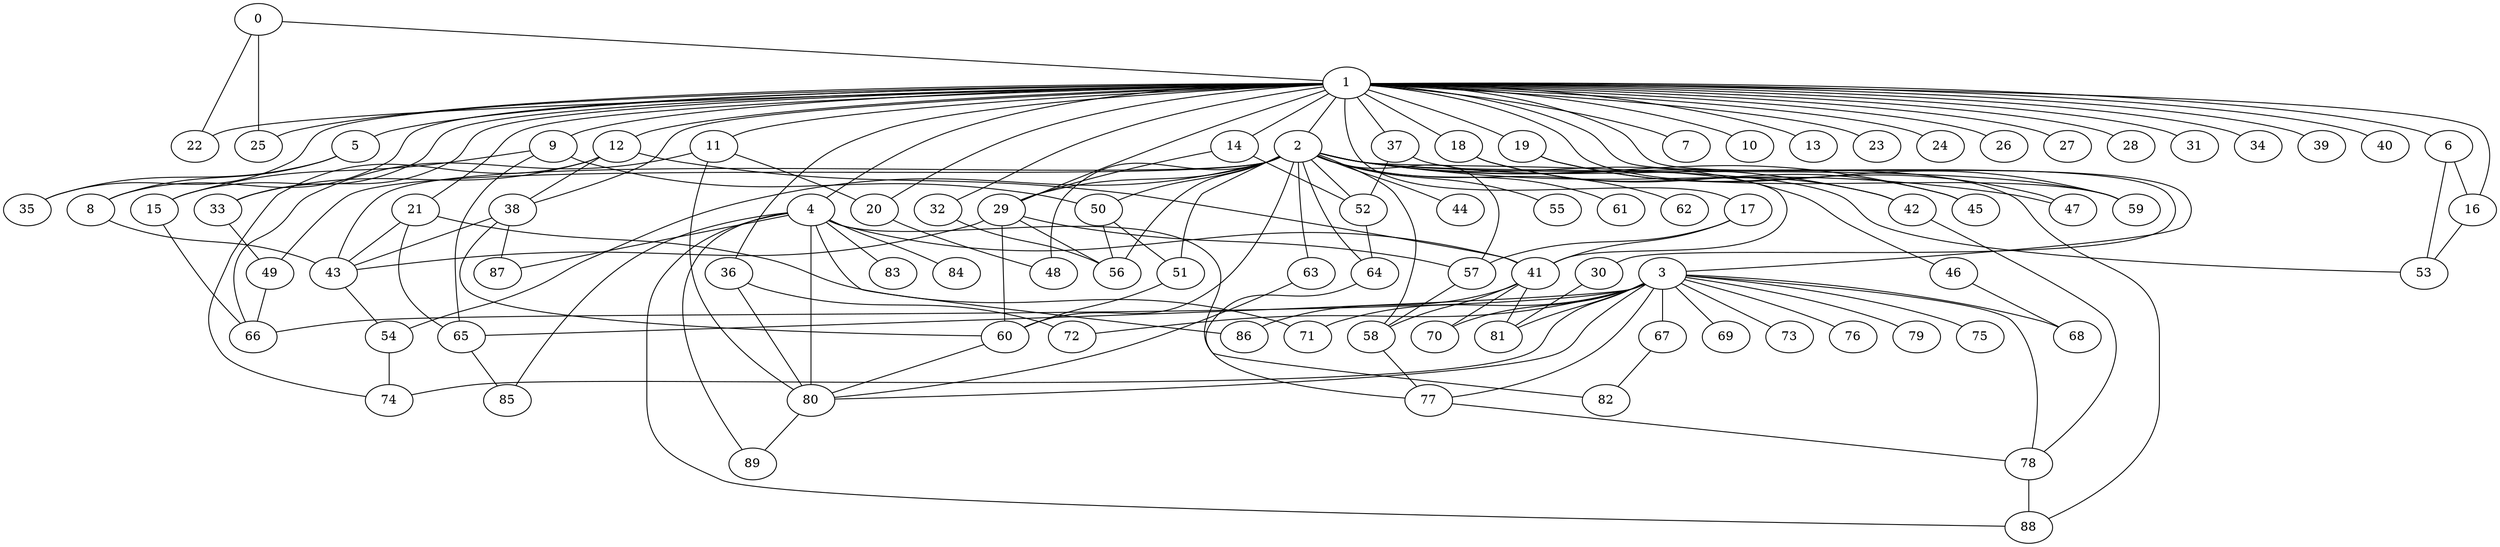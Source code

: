 
graph graphname {
    0 -- 1
0 -- 22
0 -- 25
1 -- 2
1 -- 3
1 -- 4
1 -- 5
1 -- 6
1 -- 7
1 -- 8
1 -- 9
1 -- 10
1 -- 11
1 -- 12
1 -- 13
1 -- 14
1 -- 15
1 -- 16
1 -- 17
1 -- 18
1 -- 19
1 -- 20
1 -- 21
1 -- 22
1 -- 23
1 -- 24
1 -- 25
1 -- 26
1 -- 27
1 -- 28
1 -- 29
1 -- 30
1 -- 31
1 -- 32
1 -- 33
1 -- 34
1 -- 35
1 -- 36
1 -- 37
1 -- 38
1 -- 39
1 -- 40
1 -- 59
2 -- 41
2 -- 42
2 -- 43
2 -- 44
2 -- 45
2 -- 46
2 -- 47
2 -- 48
2 -- 49
2 -- 50
2 -- 51
2 -- 52
2 -- 53
2 -- 54
2 -- 55
2 -- 56
2 -- 57
2 -- 58
2 -- 59
2 -- 60
2 -- 61
2 -- 62
2 -- 63
2 -- 64
2 -- 29
3 -- 66
3 -- 67
3 -- 68
3 -- 69
3 -- 70
3 -- 65
3 -- 72
3 -- 73
3 -- 74
3 -- 71
3 -- 76
3 -- 77
3 -- 78
3 -- 79
3 -- 80
3 -- 81
3 -- 75
4 -- 82
4 -- 83
4 -- 84
4 -- 85
4 -- 86
4 -- 87
4 -- 88
4 -- 89
4 -- 41
4 -- 80
5 -- 8
5 -- 35
6 -- 53
6 -- 16
8 -- 43
9 -- 50
9 -- 15
9 -- 65
11 -- 80
11 -- 66
11 -- 20
12 -- 33
12 -- 41
12 -- 38
12 -- 74
14 -- 52
14 -- 29
15 -- 66
16 -- 53
17 -- 41
17 -- 57
18 -- 45
18 -- 42
19 -- 59
19 -- 47
20 -- 48
21 -- 65
21 -- 71
21 -- 43
29 -- 43
29 -- 57
29 -- 56
29 -- 60
30 -- 81
32 -- 56
33 -- 49
36 -- 80
36 -- 72
37 -- 88
37 -- 52
38 -- 43
38 -- 87
38 -- 60
41 -- 58
41 -- 81
41 -- 86
41 -- 70
42 -- 78
43 -- 54
46 -- 68
49 -- 66
50 -- 56
50 -- 51
51 -- 60
52 -- 64
54 -- 74
57 -- 58
58 -- 77
60 -- 80
63 -- 80
64 -- 77
65 -- 85
67 -- 82
77 -- 78
78 -- 88
80 -- 89

}
